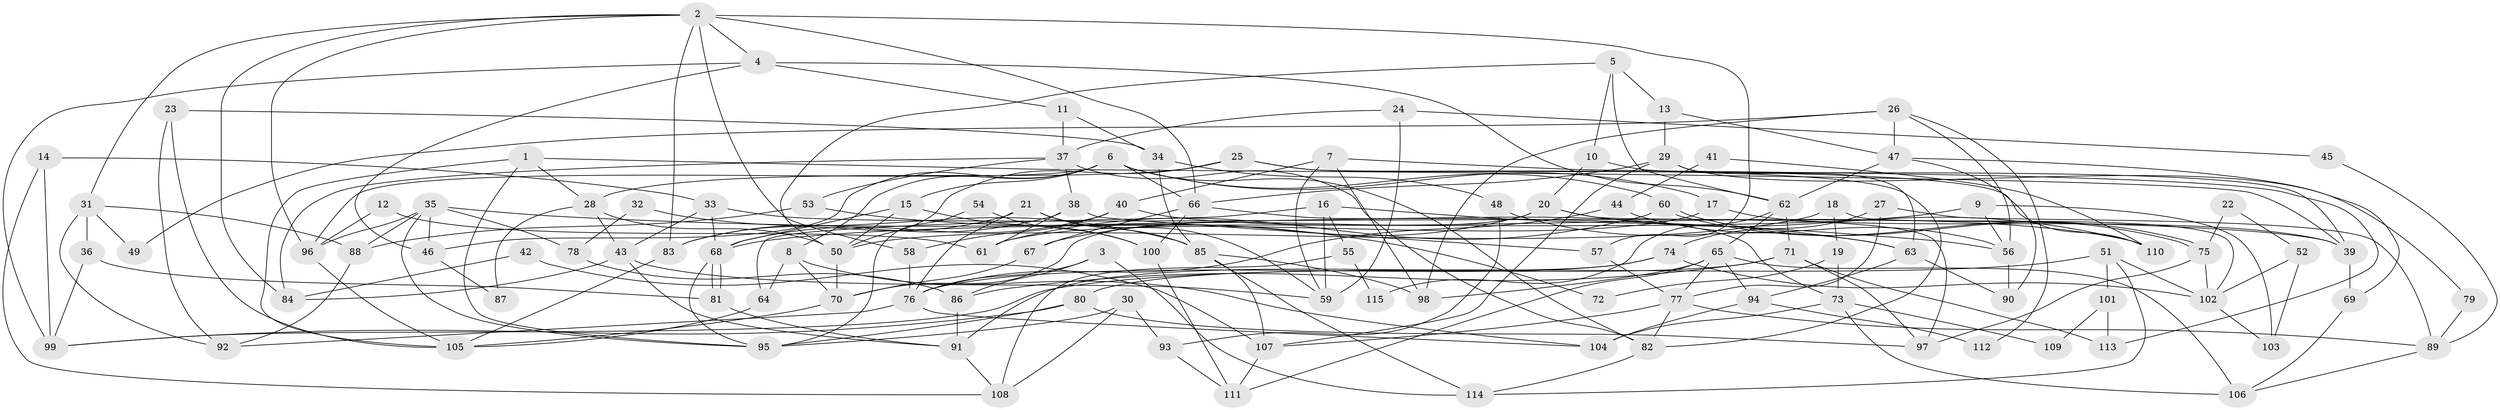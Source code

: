 // Generated by graph-tools (version 1.1) at 2025/36/03/09/25 02:36:03]
// undirected, 115 vertices, 230 edges
graph export_dot {
graph [start="1"]
  node [color=gray90,style=filled];
  1;
  2;
  3;
  4;
  5;
  6;
  7;
  8;
  9;
  10;
  11;
  12;
  13;
  14;
  15;
  16;
  17;
  18;
  19;
  20;
  21;
  22;
  23;
  24;
  25;
  26;
  27;
  28;
  29;
  30;
  31;
  32;
  33;
  34;
  35;
  36;
  37;
  38;
  39;
  40;
  41;
  42;
  43;
  44;
  45;
  46;
  47;
  48;
  49;
  50;
  51;
  52;
  53;
  54;
  55;
  56;
  57;
  58;
  59;
  60;
  61;
  62;
  63;
  64;
  65;
  66;
  67;
  68;
  69;
  70;
  71;
  72;
  73;
  74;
  75;
  76;
  77;
  78;
  79;
  80;
  81;
  82;
  83;
  84;
  85;
  86;
  87;
  88;
  89;
  90;
  91;
  92;
  93;
  94;
  95;
  96;
  97;
  98;
  99;
  100;
  101;
  102;
  103;
  104;
  105;
  106;
  107;
  108;
  109;
  110;
  111;
  112;
  113;
  114;
  115;
  1 -- 95;
  1 -- 105;
  1 -- 28;
  1 -- 39;
  2 -- 4;
  2 -- 57;
  2 -- 31;
  2 -- 58;
  2 -- 66;
  2 -- 83;
  2 -- 84;
  2 -- 96;
  3 -- 76;
  3 -- 114;
  3 -- 86;
  4 -- 99;
  4 -- 46;
  4 -- 11;
  4 -- 62;
  5 -- 62;
  5 -- 10;
  5 -- 13;
  5 -- 50;
  6 -- 96;
  6 -- 15;
  6 -- 8;
  6 -- 17;
  6 -- 46;
  6 -- 60;
  6 -- 66;
  6 -- 82;
  7 -- 98;
  7 -- 59;
  7 -- 40;
  7 -- 113;
  8 -- 70;
  8 -- 64;
  8 -- 104;
  9 -- 68;
  9 -- 56;
  9 -- 103;
  10 -- 20;
  10 -- 39;
  11 -- 37;
  11 -- 34;
  12 -- 61;
  12 -- 96;
  13 -- 29;
  13 -- 47;
  14 -- 99;
  14 -- 33;
  14 -- 108;
  15 -- 50;
  15 -- 68;
  15 -- 100;
  16 -- 63;
  16 -- 59;
  16 -- 55;
  16 -- 64;
  17 -- 39;
  17 -- 61;
  18 -- 102;
  18 -- 50;
  18 -- 19;
  19 -- 73;
  19 -- 72;
  20 -- 110;
  20 -- 70;
  20 -- 67;
  20 -- 97;
  21 -- 76;
  21 -- 83;
  21 -- 59;
  21 -- 85;
  22 -- 52;
  22 -- 75;
  23 -- 34;
  23 -- 105;
  23 -- 92;
  24 -- 59;
  24 -- 37;
  24 -- 45;
  25 -- 28;
  25 -- 82;
  25 -- 50;
  25 -- 110;
  26 -- 98;
  26 -- 47;
  26 -- 49;
  26 -- 56;
  26 -- 112;
  27 -- 77;
  27 -- 89;
  27 -- 74;
  28 -- 50;
  28 -- 43;
  28 -- 87;
  29 -- 66;
  29 -- 107;
  29 -- 63;
  29 -- 79;
  30 -- 95;
  30 -- 108;
  30 -- 93;
  31 -- 92;
  31 -- 36;
  31 -- 49;
  31 -- 88;
  32 -- 78;
  32 -- 85;
  33 -- 39;
  33 -- 68;
  33 -- 43;
  34 -- 85;
  34 -- 48;
  35 -- 95;
  35 -- 96;
  35 -- 46;
  35 -- 56;
  35 -- 78;
  35 -- 88;
  36 -- 81;
  36 -- 99;
  37 -- 38;
  37 -- 84;
  37 -- 53;
  37 -- 82;
  38 -- 61;
  38 -- 83;
  38 -- 57;
  39 -- 69;
  40 -- 58;
  40 -- 68;
  40 -- 110;
  41 -- 110;
  41 -- 44;
  42 -- 84;
  42 -- 107;
  43 -- 59;
  43 -- 84;
  43 -- 91;
  44 -- 56;
  44 -- 76;
  45 -- 89;
  46 -- 87;
  47 -- 62;
  47 -- 69;
  47 -- 90;
  48 -- 63;
  48 -- 93;
  50 -- 70;
  51 -- 99;
  51 -- 102;
  51 -- 101;
  51 -- 114;
  52 -- 102;
  52 -- 103;
  53 -- 88;
  53 -- 72;
  54 -- 100;
  54 -- 95;
  55 -- 108;
  55 -- 115;
  56 -- 90;
  57 -- 77;
  58 -- 76;
  60 -- 75;
  60 -- 75;
  60 -- 61;
  62 -- 65;
  62 -- 71;
  62 -- 115;
  63 -- 90;
  63 -- 94;
  64 -- 105;
  65 -- 77;
  65 -- 111;
  65 -- 94;
  65 -- 98;
  65 -- 106;
  66 -- 67;
  66 -- 73;
  66 -- 100;
  67 -- 70;
  68 -- 81;
  68 -- 81;
  68 -- 95;
  69 -- 106;
  70 -- 105;
  71 -- 86;
  71 -- 80;
  71 -- 97;
  71 -- 113;
  73 -- 104;
  73 -- 106;
  73 -- 109;
  74 -- 76;
  74 -- 91;
  74 -- 102;
  75 -- 97;
  75 -- 102;
  76 -- 104;
  76 -- 92;
  77 -- 82;
  77 -- 107;
  77 -- 89;
  78 -- 86;
  79 -- 89;
  80 -- 97;
  80 -- 95;
  80 -- 99;
  81 -- 91;
  82 -- 114;
  83 -- 105;
  85 -- 114;
  85 -- 98;
  85 -- 107;
  86 -- 91;
  88 -- 92;
  89 -- 106;
  91 -- 108;
  93 -- 111;
  94 -- 104;
  94 -- 112;
  96 -- 105;
  100 -- 111;
  101 -- 113;
  101 -- 109;
  102 -- 103;
  107 -- 111;
}

